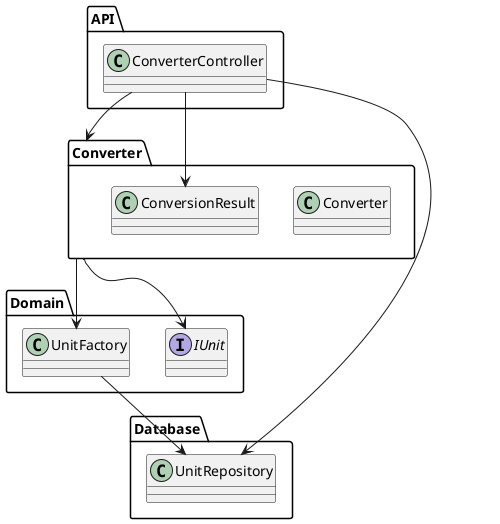 @startuml uml-module-diagram
package "API" {
  class ConverterController
}
package "Converter" {
  class Converter
  class ConversionResult
}
package "Domain" {
  interface IUnit
  class UnitFactory
}
package "Database" {
  class UnitRepository
}

ConverterController --> Converter
ConverterController --> ConversionResult
ConverterController --> UnitRepository
Converter --> IUnit
Converter --> UnitFactory
UnitFactory --> UnitRepository

@enduml